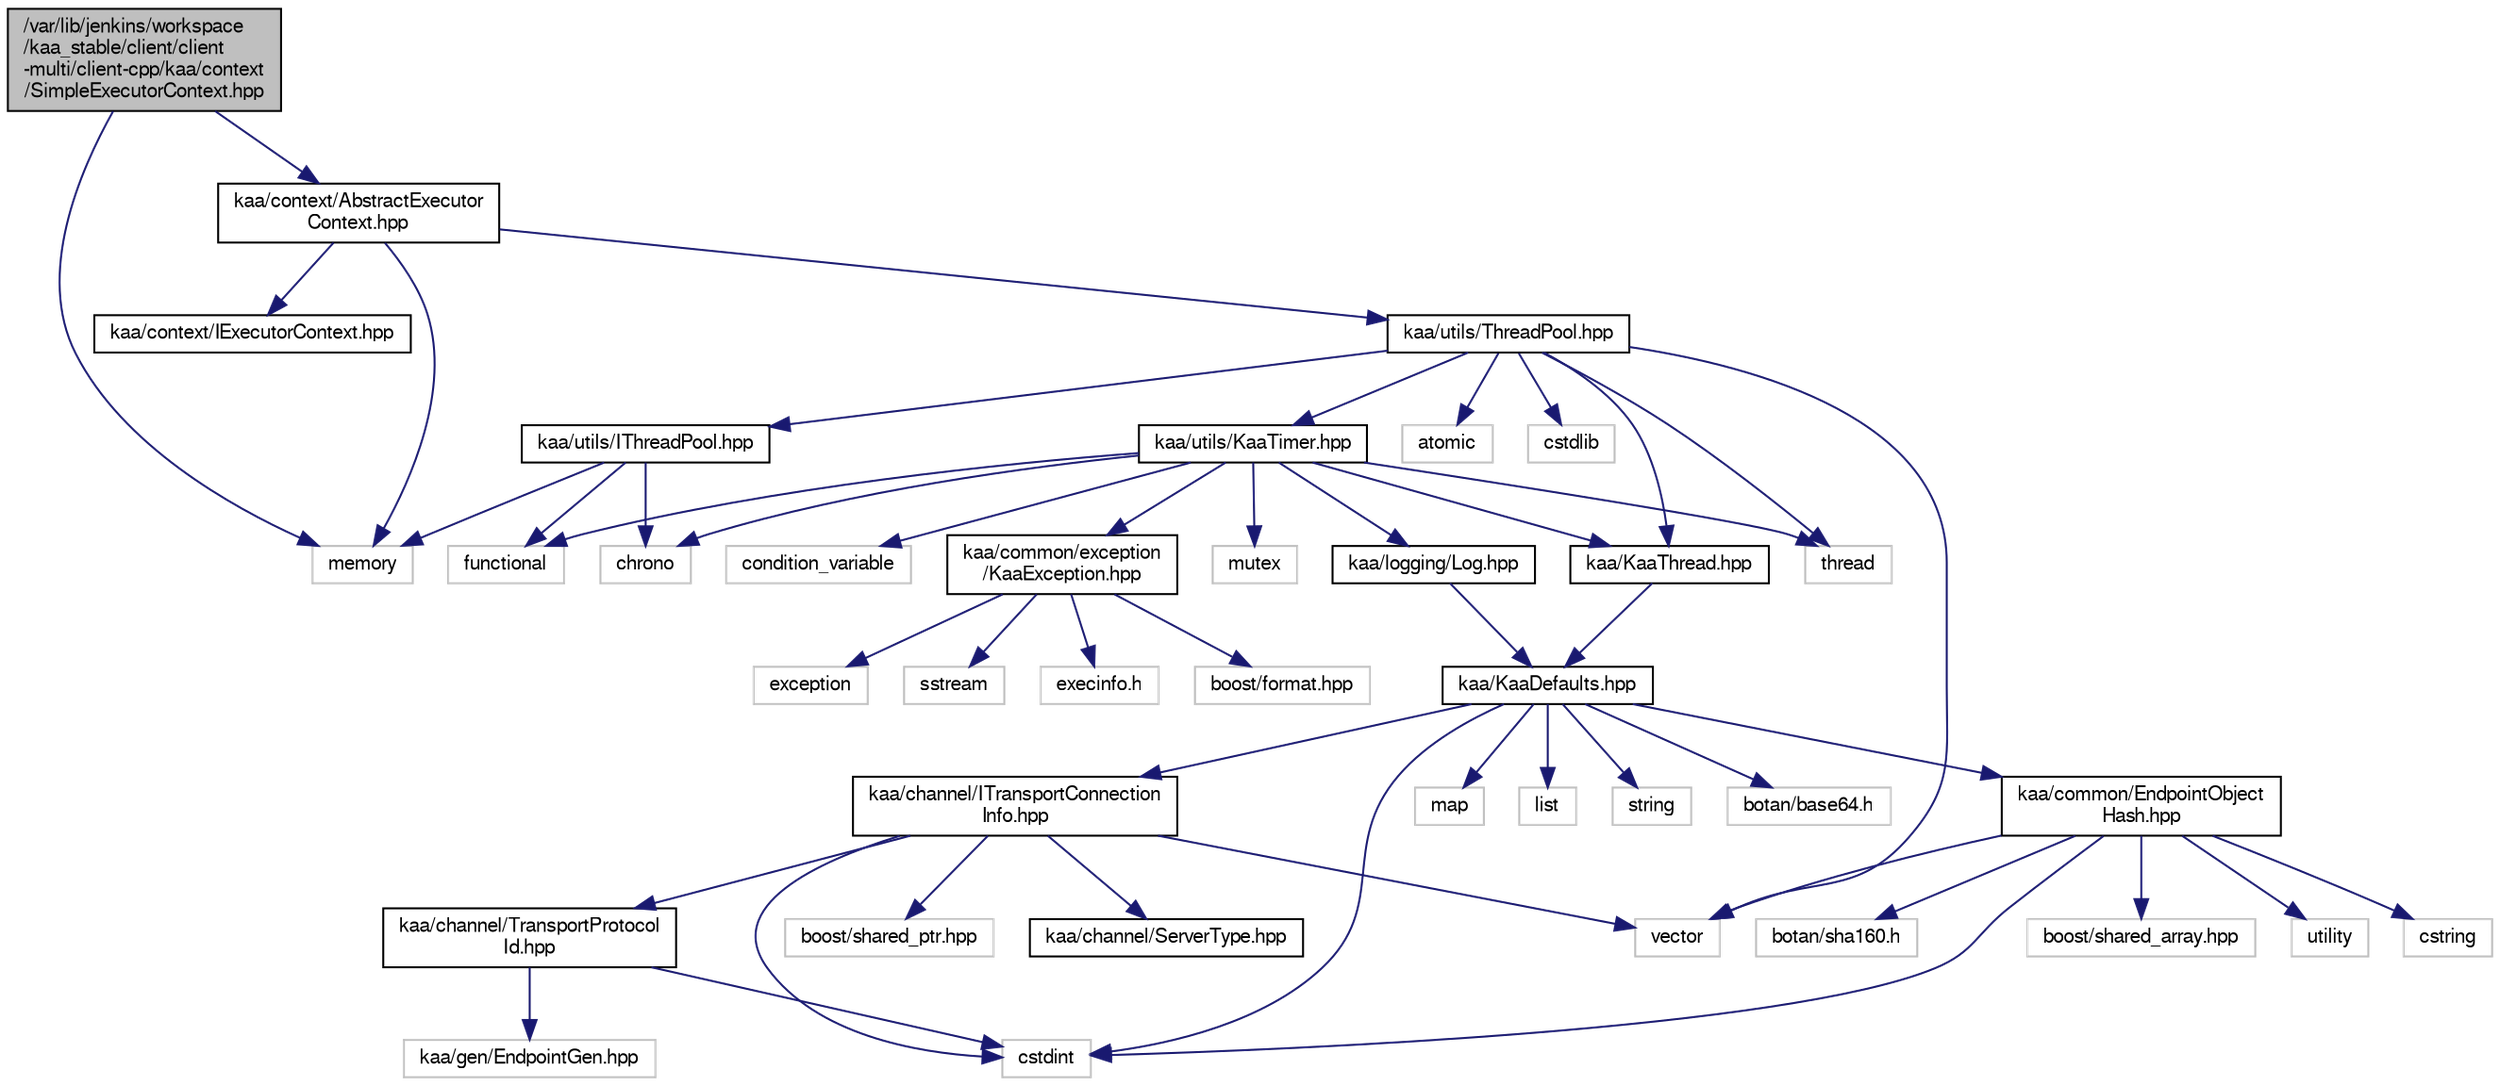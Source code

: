 digraph "/var/lib/jenkins/workspace/kaa_stable/client/client-multi/client-cpp/kaa/context/SimpleExecutorContext.hpp"
{
  bgcolor="transparent";
  edge [fontname="FreeSans",fontsize="10",labelfontname="FreeSans",labelfontsize="10"];
  node [fontname="FreeSans",fontsize="10",shape=record];
  Node1 [label="/var/lib/jenkins/workspace\l/kaa_stable/client/client\l-multi/client-cpp/kaa/context\l/SimpleExecutorContext.hpp",height=0.2,width=0.4,color="black", fillcolor="grey75", style="filled" fontcolor="black"];
  Node1 -> Node2 [color="midnightblue",fontsize="10",style="solid",fontname="FreeSans"];
  Node2 [label="kaa/context/AbstractExecutor\lContext.hpp",height=0.2,width=0.4,color="black",URL="$AbstractExecutorContext_8hpp.html"];
  Node2 -> Node3 [color="midnightblue",fontsize="10",style="solid",fontname="FreeSans"];
  Node3 [label="memory",height=0.2,width=0.4,color="grey75"];
  Node2 -> Node4 [color="midnightblue",fontsize="10",style="solid",fontname="FreeSans"];
  Node4 [label="kaa/utils/ThreadPool.hpp",height=0.2,width=0.4,color="black",URL="$ThreadPool_8hpp.html"];
  Node4 -> Node5 [color="midnightblue",fontsize="10",style="solid",fontname="FreeSans"];
  Node5 [label="atomic",height=0.2,width=0.4,color="grey75"];
  Node4 -> Node6 [color="midnightblue",fontsize="10",style="solid",fontname="FreeSans"];
  Node6 [label="cstdlib",height=0.2,width=0.4,color="grey75"];
  Node4 -> Node7 [color="midnightblue",fontsize="10",style="solid",fontname="FreeSans"];
  Node7 [label="vector",height=0.2,width=0.4,color="grey75"];
  Node4 -> Node8 [color="midnightblue",fontsize="10",style="solid",fontname="FreeSans"];
  Node8 [label="thread",height=0.2,width=0.4,color="grey75"];
  Node4 -> Node9 [color="midnightblue",fontsize="10",style="solid",fontname="FreeSans"];
  Node9 [label="kaa/KaaThread.hpp",height=0.2,width=0.4,color="black",URL="$KaaThread_8hpp.html"];
  Node9 -> Node10 [color="midnightblue",fontsize="10",style="solid",fontname="FreeSans"];
  Node10 [label="kaa/KaaDefaults.hpp",height=0.2,width=0.4,color="black",URL="$KaaDefaults_8hpp.html"];
  Node10 -> Node11 [color="midnightblue",fontsize="10",style="solid",fontname="FreeSans"];
  Node11 [label="map",height=0.2,width=0.4,color="grey75"];
  Node10 -> Node12 [color="midnightblue",fontsize="10",style="solid",fontname="FreeSans"];
  Node12 [label="list",height=0.2,width=0.4,color="grey75"];
  Node10 -> Node13 [color="midnightblue",fontsize="10",style="solid",fontname="FreeSans"];
  Node13 [label="string",height=0.2,width=0.4,color="grey75"];
  Node10 -> Node14 [color="midnightblue",fontsize="10",style="solid",fontname="FreeSans"];
  Node14 [label="botan/base64.h",height=0.2,width=0.4,color="grey75"];
  Node10 -> Node15 [color="midnightblue",fontsize="10",style="solid",fontname="FreeSans"];
  Node15 [label="cstdint",height=0.2,width=0.4,color="grey75"];
  Node10 -> Node16 [color="midnightblue",fontsize="10",style="solid",fontname="FreeSans"];
  Node16 [label="kaa/common/EndpointObject\lHash.hpp",height=0.2,width=0.4,color="black",URL="$EndpointObjectHash_8hpp.html"];
  Node16 -> Node17 [color="midnightblue",fontsize="10",style="solid",fontname="FreeSans"];
  Node17 [label="utility",height=0.2,width=0.4,color="grey75"];
  Node16 -> Node18 [color="midnightblue",fontsize="10",style="solid",fontname="FreeSans"];
  Node18 [label="cstring",height=0.2,width=0.4,color="grey75"];
  Node16 -> Node7 [color="midnightblue",fontsize="10",style="solid",fontname="FreeSans"];
  Node16 -> Node19 [color="midnightblue",fontsize="10",style="solid",fontname="FreeSans"];
  Node19 [label="botan/sha160.h",height=0.2,width=0.4,color="grey75"];
  Node16 -> Node15 [color="midnightblue",fontsize="10",style="solid",fontname="FreeSans"];
  Node16 -> Node20 [color="midnightblue",fontsize="10",style="solid",fontname="FreeSans"];
  Node20 [label="boost/shared_array.hpp",height=0.2,width=0.4,color="grey75"];
  Node10 -> Node21 [color="midnightblue",fontsize="10",style="solid",fontname="FreeSans"];
  Node21 [label="kaa/channel/ITransportConnection\lInfo.hpp",height=0.2,width=0.4,color="black",URL="$ITransportConnectionInfo_8hpp.html"];
  Node21 -> Node15 [color="midnightblue",fontsize="10",style="solid",fontname="FreeSans"];
  Node21 -> Node7 [color="midnightblue",fontsize="10",style="solid",fontname="FreeSans"];
  Node21 -> Node22 [color="midnightblue",fontsize="10",style="solid",fontname="FreeSans"];
  Node22 [label="boost/shared_ptr.hpp",height=0.2,width=0.4,color="grey75"];
  Node21 -> Node23 [color="midnightblue",fontsize="10",style="solid",fontname="FreeSans"];
  Node23 [label="kaa/channel/ServerType.hpp",height=0.2,width=0.4,color="black",URL="$ServerType_8hpp.html"];
  Node21 -> Node24 [color="midnightblue",fontsize="10",style="solid",fontname="FreeSans"];
  Node24 [label="kaa/channel/TransportProtocol\lId.hpp",height=0.2,width=0.4,color="black",URL="$TransportProtocolId_8hpp.html"];
  Node24 -> Node15 [color="midnightblue",fontsize="10",style="solid",fontname="FreeSans"];
  Node24 -> Node25 [color="midnightblue",fontsize="10",style="solid",fontname="FreeSans"];
  Node25 [label="kaa/gen/EndpointGen.hpp",height=0.2,width=0.4,color="grey75"];
  Node4 -> Node26 [color="midnightblue",fontsize="10",style="solid",fontname="FreeSans"];
  Node26 [label="kaa/utils/KaaTimer.hpp",height=0.2,width=0.4,color="black",URL="$KaaTimer_8hpp.html"];
  Node26 -> Node27 [color="midnightblue",fontsize="10",style="solid",fontname="FreeSans"];
  Node27 [label="chrono",height=0.2,width=0.4,color="grey75"];
  Node26 -> Node28 [color="midnightblue",fontsize="10",style="solid",fontname="FreeSans"];
  Node28 [label="mutex",height=0.2,width=0.4,color="grey75"];
  Node26 -> Node8 [color="midnightblue",fontsize="10",style="solid",fontname="FreeSans"];
  Node26 -> Node29 [color="midnightblue",fontsize="10",style="solid",fontname="FreeSans"];
  Node29 [label="functional",height=0.2,width=0.4,color="grey75"];
  Node26 -> Node30 [color="midnightblue",fontsize="10",style="solid",fontname="FreeSans"];
  Node30 [label="condition_variable",height=0.2,width=0.4,color="grey75"];
  Node26 -> Node9 [color="midnightblue",fontsize="10",style="solid",fontname="FreeSans"];
  Node26 -> Node31 [color="midnightblue",fontsize="10",style="solid",fontname="FreeSans"];
  Node31 [label="kaa/logging/Log.hpp",height=0.2,width=0.4,color="black",URL="$Log_8hpp.html"];
  Node31 -> Node10 [color="midnightblue",fontsize="10",style="solid",fontname="FreeSans"];
  Node26 -> Node32 [color="midnightblue",fontsize="10",style="solid",fontname="FreeSans"];
  Node32 [label="kaa/common/exception\l/KaaException.hpp",height=0.2,width=0.4,color="black",URL="$KaaException_8hpp.html"];
  Node32 -> Node33 [color="midnightblue",fontsize="10",style="solid",fontname="FreeSans"];
  Node33 [label="boost/format.hpp",height=0.2,width=0.4,color="grey75"];
  Node32 -> Node34 [color="midnightblue",fontsize="10",style="solid",fontname="FreeSans"];
  Node34 [label="exception",height=0.2,width=0.4,color="grey75"];
  Node32 -> Node35 [color="midnightblue",fontsize="10",style="solid",fontname="FreeSans"];
  Node35 [label="sstream",height=0.2,width=0.4,color="grey75"];
  Node32 -> Node36 [color="midnightblue",fontsize="10",style="solid",fontname="FreeSans"];
  Node36 [label="execinfo.h",height=0.2,width=0.4,color="grey75"];
  Node4 -> Node37 [color="midnightblue",fontsize="10",style="solid",fontname="FreeSans"];
  Node37 [label="kaa/utils/IThreadPool.hpp",height=0.2,width=0.4,color="black",URL="$IThreadPool_8hpp.html"];
  Node37 -> Node27 [color="midnightblue",fontsize="10",style="solid",fontname="FreeSans"];
  Node37 -> Node29 [color="midnightblue",fontsize="10",style="solid",fontname="FreeSans"];
  Node37 -> Node3 [color="midnightblue",fontsize="10",style="solid",fontname="FreeSans"];
  Node2 -> Node38 [color="midnightblue",fontsize="10",style="solid",fontname="FreeSans"];
  Node38 [label="kaa/context/IExecutorContext.hpp",height=0.2,width=0.4,color="black",URL="$IExecutorContext_8hpp.html"];
  Node1 -> Node3 [color="midnightblue",fontsize="10",style="solid",fontname="FreeSans"];
}
